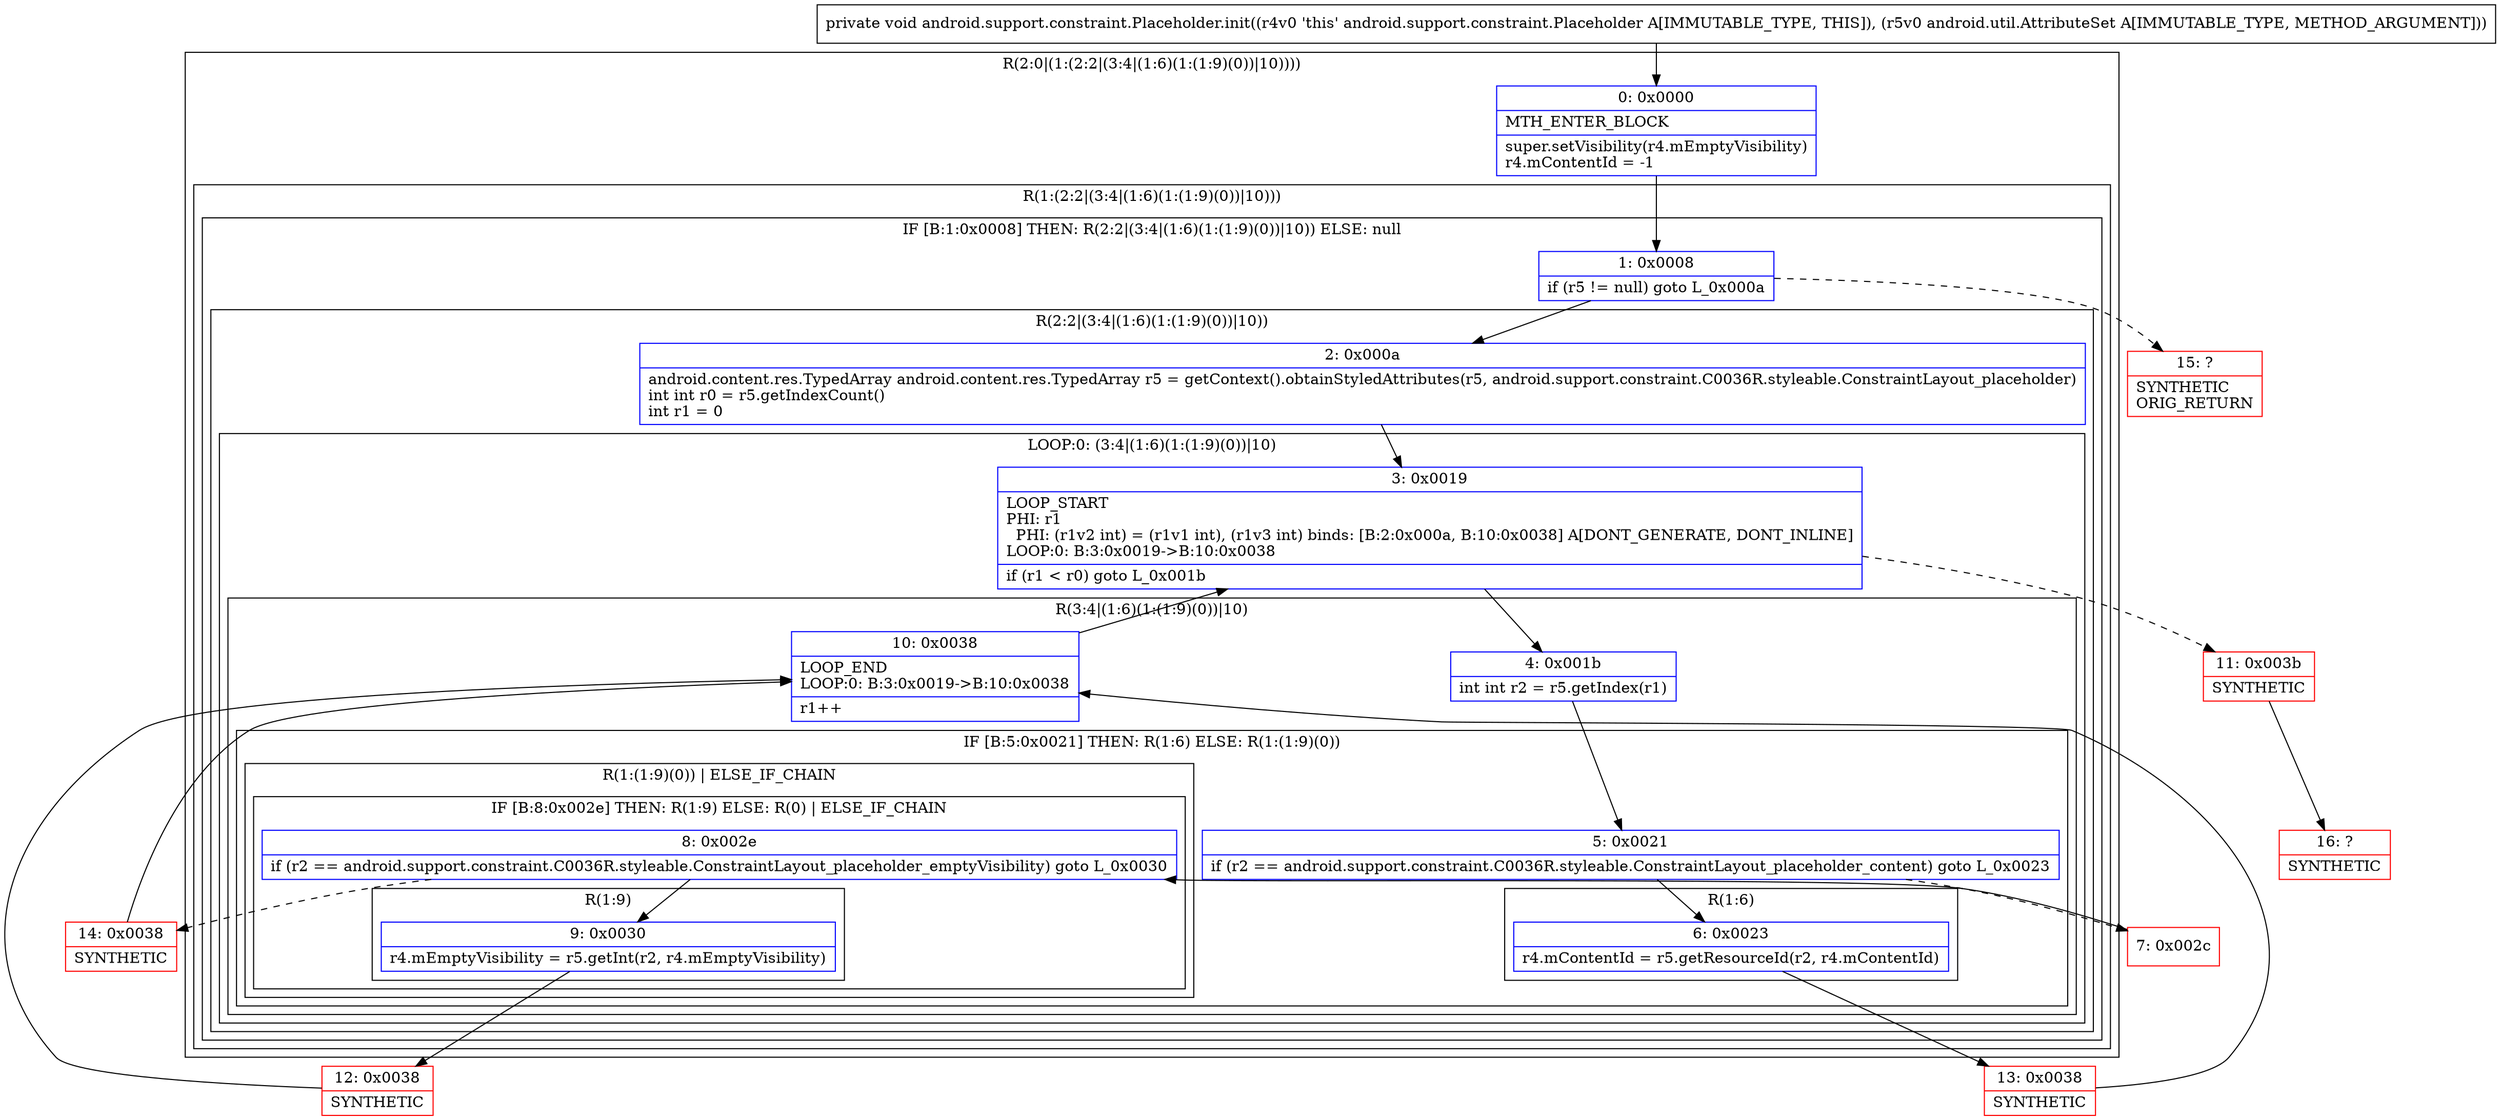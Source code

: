 digraph "CFG forandroid.support.constraint.Placeholder.init(Landroid\/util\/AttributeSet;)V" {
subgraph cluster_Region_999720239 {
label = "R(2:0|(1:(2:2|(3:4|(1:6)(1:(1:9)(0))|10))))";
node [shape=record,color=blue];
Node_0 [shape=record,label="{0\:\ 0x0000|MTH_ENTER_BLOCK\l|super.setVisibility(r4.mEmptyVisibility)\lr4.mContentId = \-1\l}"];
subgraph cluster_Region_1781687895 {
label = "R(1:(2:2|(3:4|(1:6)(1:(1:9)(0))|10)))";
node [shape=record,color=blue];
subgraph cluster_IfRegion_1137432131 {
label = "IF [B:1:0x0008] THEN: R(2:2|(3:4|(1:6)(1:(1:9)(0))|10)) ELSE: null";
node [shape=record,color=blue];
Node_1 [shape=record,label="{1\:\ 0x0008|if (r5 != null) goto L_0x000a\l}"];
subgraph cluster_Region_1468019303 {
label = "R(2:2|(3:4|(1:6)(1:(1:9)(0))|10))";
node [shape=record,color=blue];
Node_2 [shape=record,label="{2\:\ 0x000a|android.content.res.TypedArray android.content.res.TypedArray r5 = getContext().obtainStyledAttributes(r5, android.support.constraint.C0036R.styleable.ConstraintLayout_placeholder)\lint int r0 = r5.getIndexCount()\lint r1 = 0\l}"];
subgraph cluster_LoopRegion_1101050165 {
label = "LOOP:0: (3:4|(1:6)(1:(1:9)(0))|10)";
node [shape=record,color=blue];
Node_3 [shape=record,label="{3\:\ 0x0019|LOOP_START\lPHI: r1 \l  PHI: (r1v2 int) = (r1v1 int), (r1v3 int) binds: [B:2:0x000a, B:10:0x0038] A[DONT_GENERATE, DONT_INLINE]\lLOOP:0: B:3:0x0019\-\>B:10:0x0038\l|if (r1 \< r0) goto L_0x001b\l}"];
subgraph cluster_Region_1599801908 {
label = "R(3:4|(1:6)(1:(1:9)(0))|10)";
node [shape=record,color=blue];
Node_4 [shape=record,label="{4\:\ 0x001b|int int r2 = r5.getIndex(r1)\l}"];
subgraph cluster_IfRegion_1177360799 {
label = "IF [B:5:0x0021] THEN: R(1:6) ELSE: R(1:(1:9)(0))";
node [shape=record,color=blue];
Node_5 [shape=record,label="{5\:\ 0x0021|if (r2 == android.support.constraint.C0036R.styleable.ConstraintLayout_placeholder_content) goto L_0x0023\l}"];
subgraph cluster_Region_1466584085 {
label = "R(1:6)";
node [shape=record,color=blue];
Node_6 [shape=record,label="{6\:\ 0x0023|r4.mContentId = r5.getResourceId(r2, r4.mContentId)\l}"];
}
subgraph cluster_Region_1699270135 {
label = "R(1:(1:9)(0)) | ELSE_IF_CHAIN\l";
node [shape=record,color=blue];
subgraph cluster_IfRegion_1126363051 {
label = "IF [B:8:0x002e] THEN: R(1:9) ELSE: R(0) | ELSE_IF_CHAIN\l";
node [shape=record,color=blue];
Node_8 [shape=record,label="{8\:\ 0x002e|if (r2 == android.support.constraint.C0036R.styleable.ConstraintLayout_placeholder_emptyVisibility) goto L_0x0030\l}"];
subgraph cluster_Region_392542900 {
label = "R(1:9)";
node [shape=record,color=blue];
Node_9 [shape=record,label="{9\:\ 0x0030|r4.mEmptyVisibility = r5.getInt(r2, r4.mEmptyVisibility)\l}"];
}
subgraph cluster_Region_1794675596 {
label = "R(0)";
node [shape=record,color=blue];
}
}
}
}
Node_10 [shape=record,label="{10\:\ 0x0038|LOOP_END\lLOOP:0: B:3:0x0019\-\>B:10:0x0038\l|r1++\l}"];
}
}
}
}
}
}
Node_7 [shape=record,color=red,label="{7\:\ 0x002c}"];
Node_11 [shape=record,color=red,label="{11\:\ 0x003b|SYNTHETIC\l}"];
Node_12 [shape=record,color=red,label="{12\:\ 0x0038|SYNTHETIC\l}"];
Node_13 [shape=record,color=red,label="{13\:\ 0x0038|SYNTHETIC\l}"];
Node_14 [shape=record,color=red,label="{14\:\ 0x0038|SYNTHETIC\l}"];
Node_15 [shape=record,color=red,label="{15\:\ ?|SYNTHETIC\lORIG_RETURN\l}"];
Node_16 [shape=record,color=red,label="{16\:\ ?|SYNTHETIC\l}"];
MethodNode[shape=record,label="{private void android.support.constraint.Placeholder.init((r4v0 'this' android.support.constraint.Placeholder A[IMMUTABLE_TYPE, THIS]), (r5v0 android.util.AttributeSet A[IMMUTABLE_TYPE, METHOD_ARGUMENT])) }"];
MethodNode -> Node_0;
Node_0 -> Node_1;
Node_1 -> Node_2;
Node_1 -> Node_15[style=dashed];
Node_2 -> Node_3;
Node_3 -> Node_4;
Node_3 -> Node_11[style=dashed];
Node_4 -> Node_5;
Node_5 -> Node_6;
Node_5 -> Node_7[style=dashed];
Node_6 -> Node_13;
Node_8 -> Node_9;
Node_8 -> Node_14[style=dashed];
Node_9 -> Node_12;
Node_10 -> Node_3;
Node_7 -> Node_8;
Node_11 -> Node_16;
Node_12 -> Node_10;
Node_13 -> Node_10;
Node_14 -> Node_10;
}

